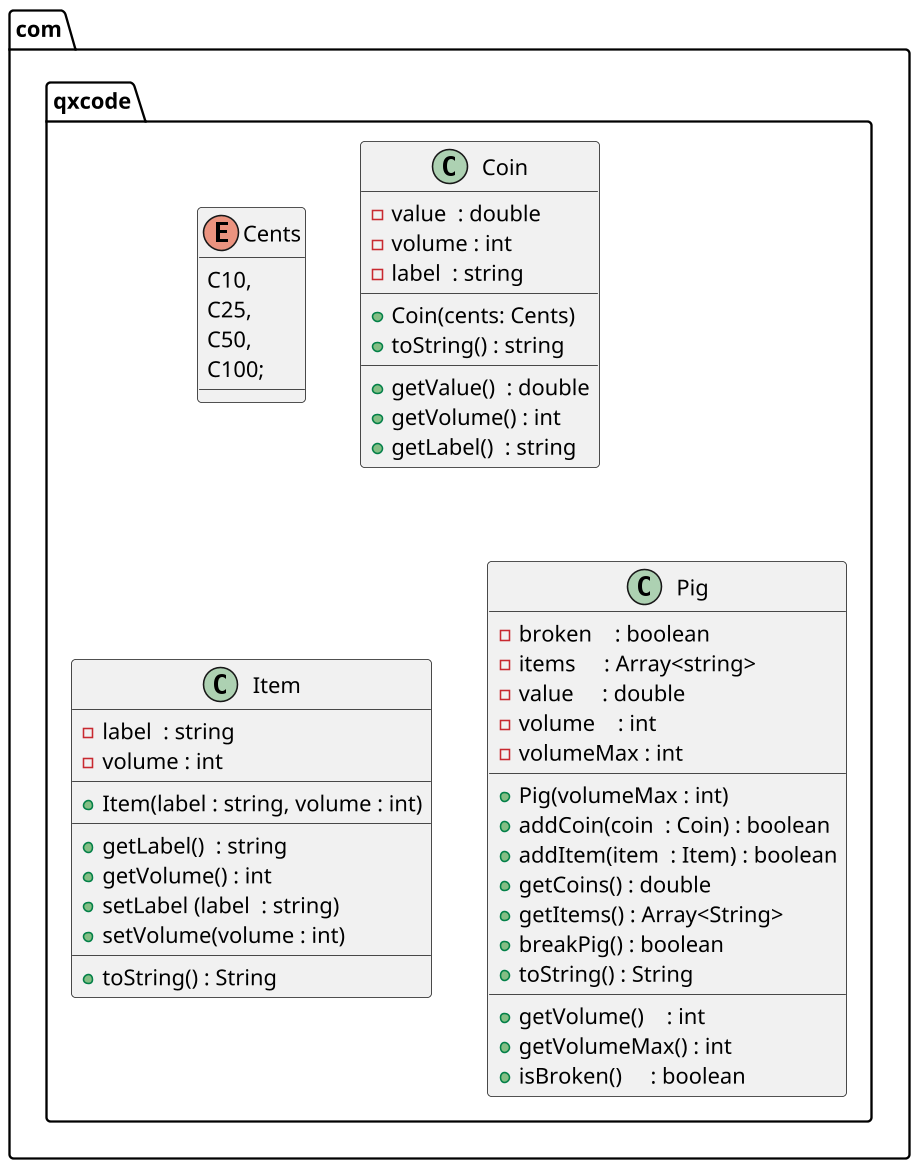 @startuml

skinparam defaultFontName Hasklig
skinparam dpi 150

package com.qxcode {
  enum Cents{
    C10, 
    C25,
    C50,
    C100;
  }

  class Coin {
    - value  : double
    - volume : int
    - label  : string
    __
    + Coin(cents: Cents)
    + toString() : string
    __
    + getValue()  : double
    + getVolume() : int
    + getLabel()  : string
  }

  class Item {
    - label  : string
    - volume : int
    __
    + Item(label : string, volume : int)
    __
    + getLabel()  : string
    + getVolume() : int
    + setLabel (label  : string)
    + setVolume(volume : int)
    __
    + toString() : String
  }

  class Pig {
    - broken    : boolean
    - items     : Array<string>
    - value     : double
    - volume    : int
    - volumeMax : int
    __
    + Pig(volumeMax : int)
    + addCoin(coin  : Coin) : boolean
    + addItem(item  : Item) : boolean
    + getCoins() : double
    + getItems() : Array<String>
    + breakPig() : boolean
    + toString() : String
    __
    + getVolume()    : int
    + getVolumeMax() : int
    + isBroken()     : boolean
  }
}

@enduml